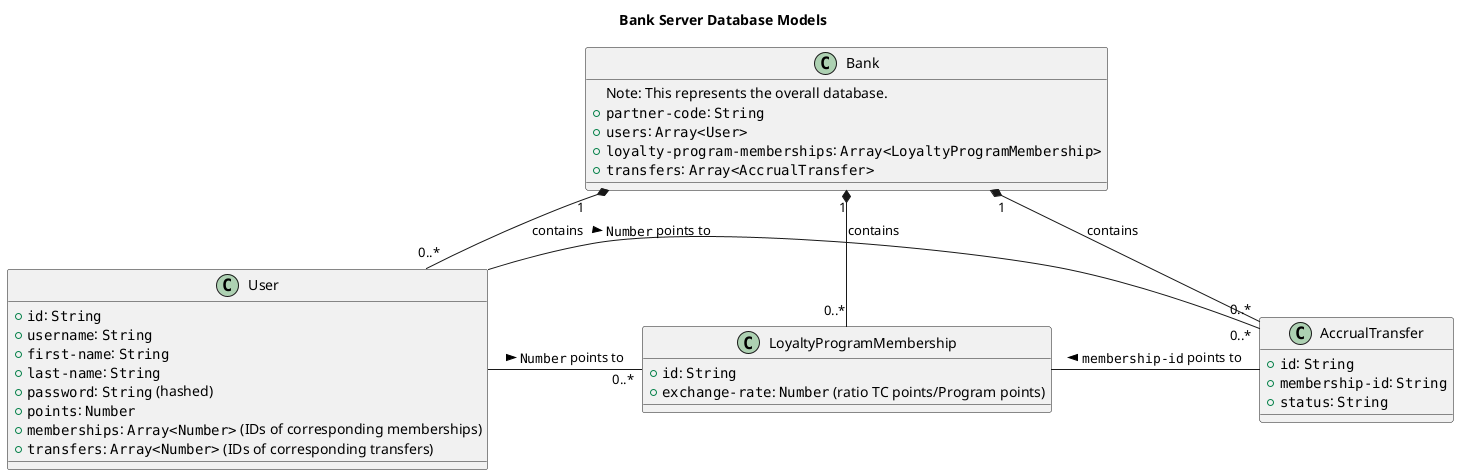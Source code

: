 @startuml Bank Class Diagram

title "Bank Server Database Models"

class Bank {
    Note: This represents the overall database.
    + ""partner-code"": ""String""
    + ""users"": ""Array<User>""
    + ""loyalty-program-memberships"": ""Array<LoyaltyProgramMembership>""
    + ""transfers"": ""Array<AccrualTransfer>""
}

class User {
    + ""id"": ""String""
    + ""username"": ""String""
    + ""first-name"": ""String""
    + ""last-name"": ""String""
    + {field} ""password"": ""String"" (hashed)
    + ""points"": ""Number""
    + {field} ""memberships"": ""Array<Number>"" (IDs of corresponding memberships)
    + {field} ""transfers"": ""Array<Number>"" (IDs of corresponding transfers)
}

class LoyaltyProgramMembership {
    + ""id"": ""String""
    + {field} ""exchange-rate"": ""Number"" (ratio TC points/Program points)
}

class AccrualTransfer {
    + ""id"": ""String""
    + ""membership-id"": ""String""
    + ""status"": ""String""
}

Bank "1" *-- "0..*" User : contains
Bank "1" *-- "0..*" LoyaltyProgramMembership : contains
Bank "1" *-- "0..*" AccrualTransfer : contains

User  -right- "0..*" LoyaltyProgramMembership : ""Number"" points to >
User  -right- "0..*" AccrualTransfer: ""Number"" points to >
AccrualTransfer -left- LoyaltyProgramMembership: ""membership-id"" points to >

@enduml